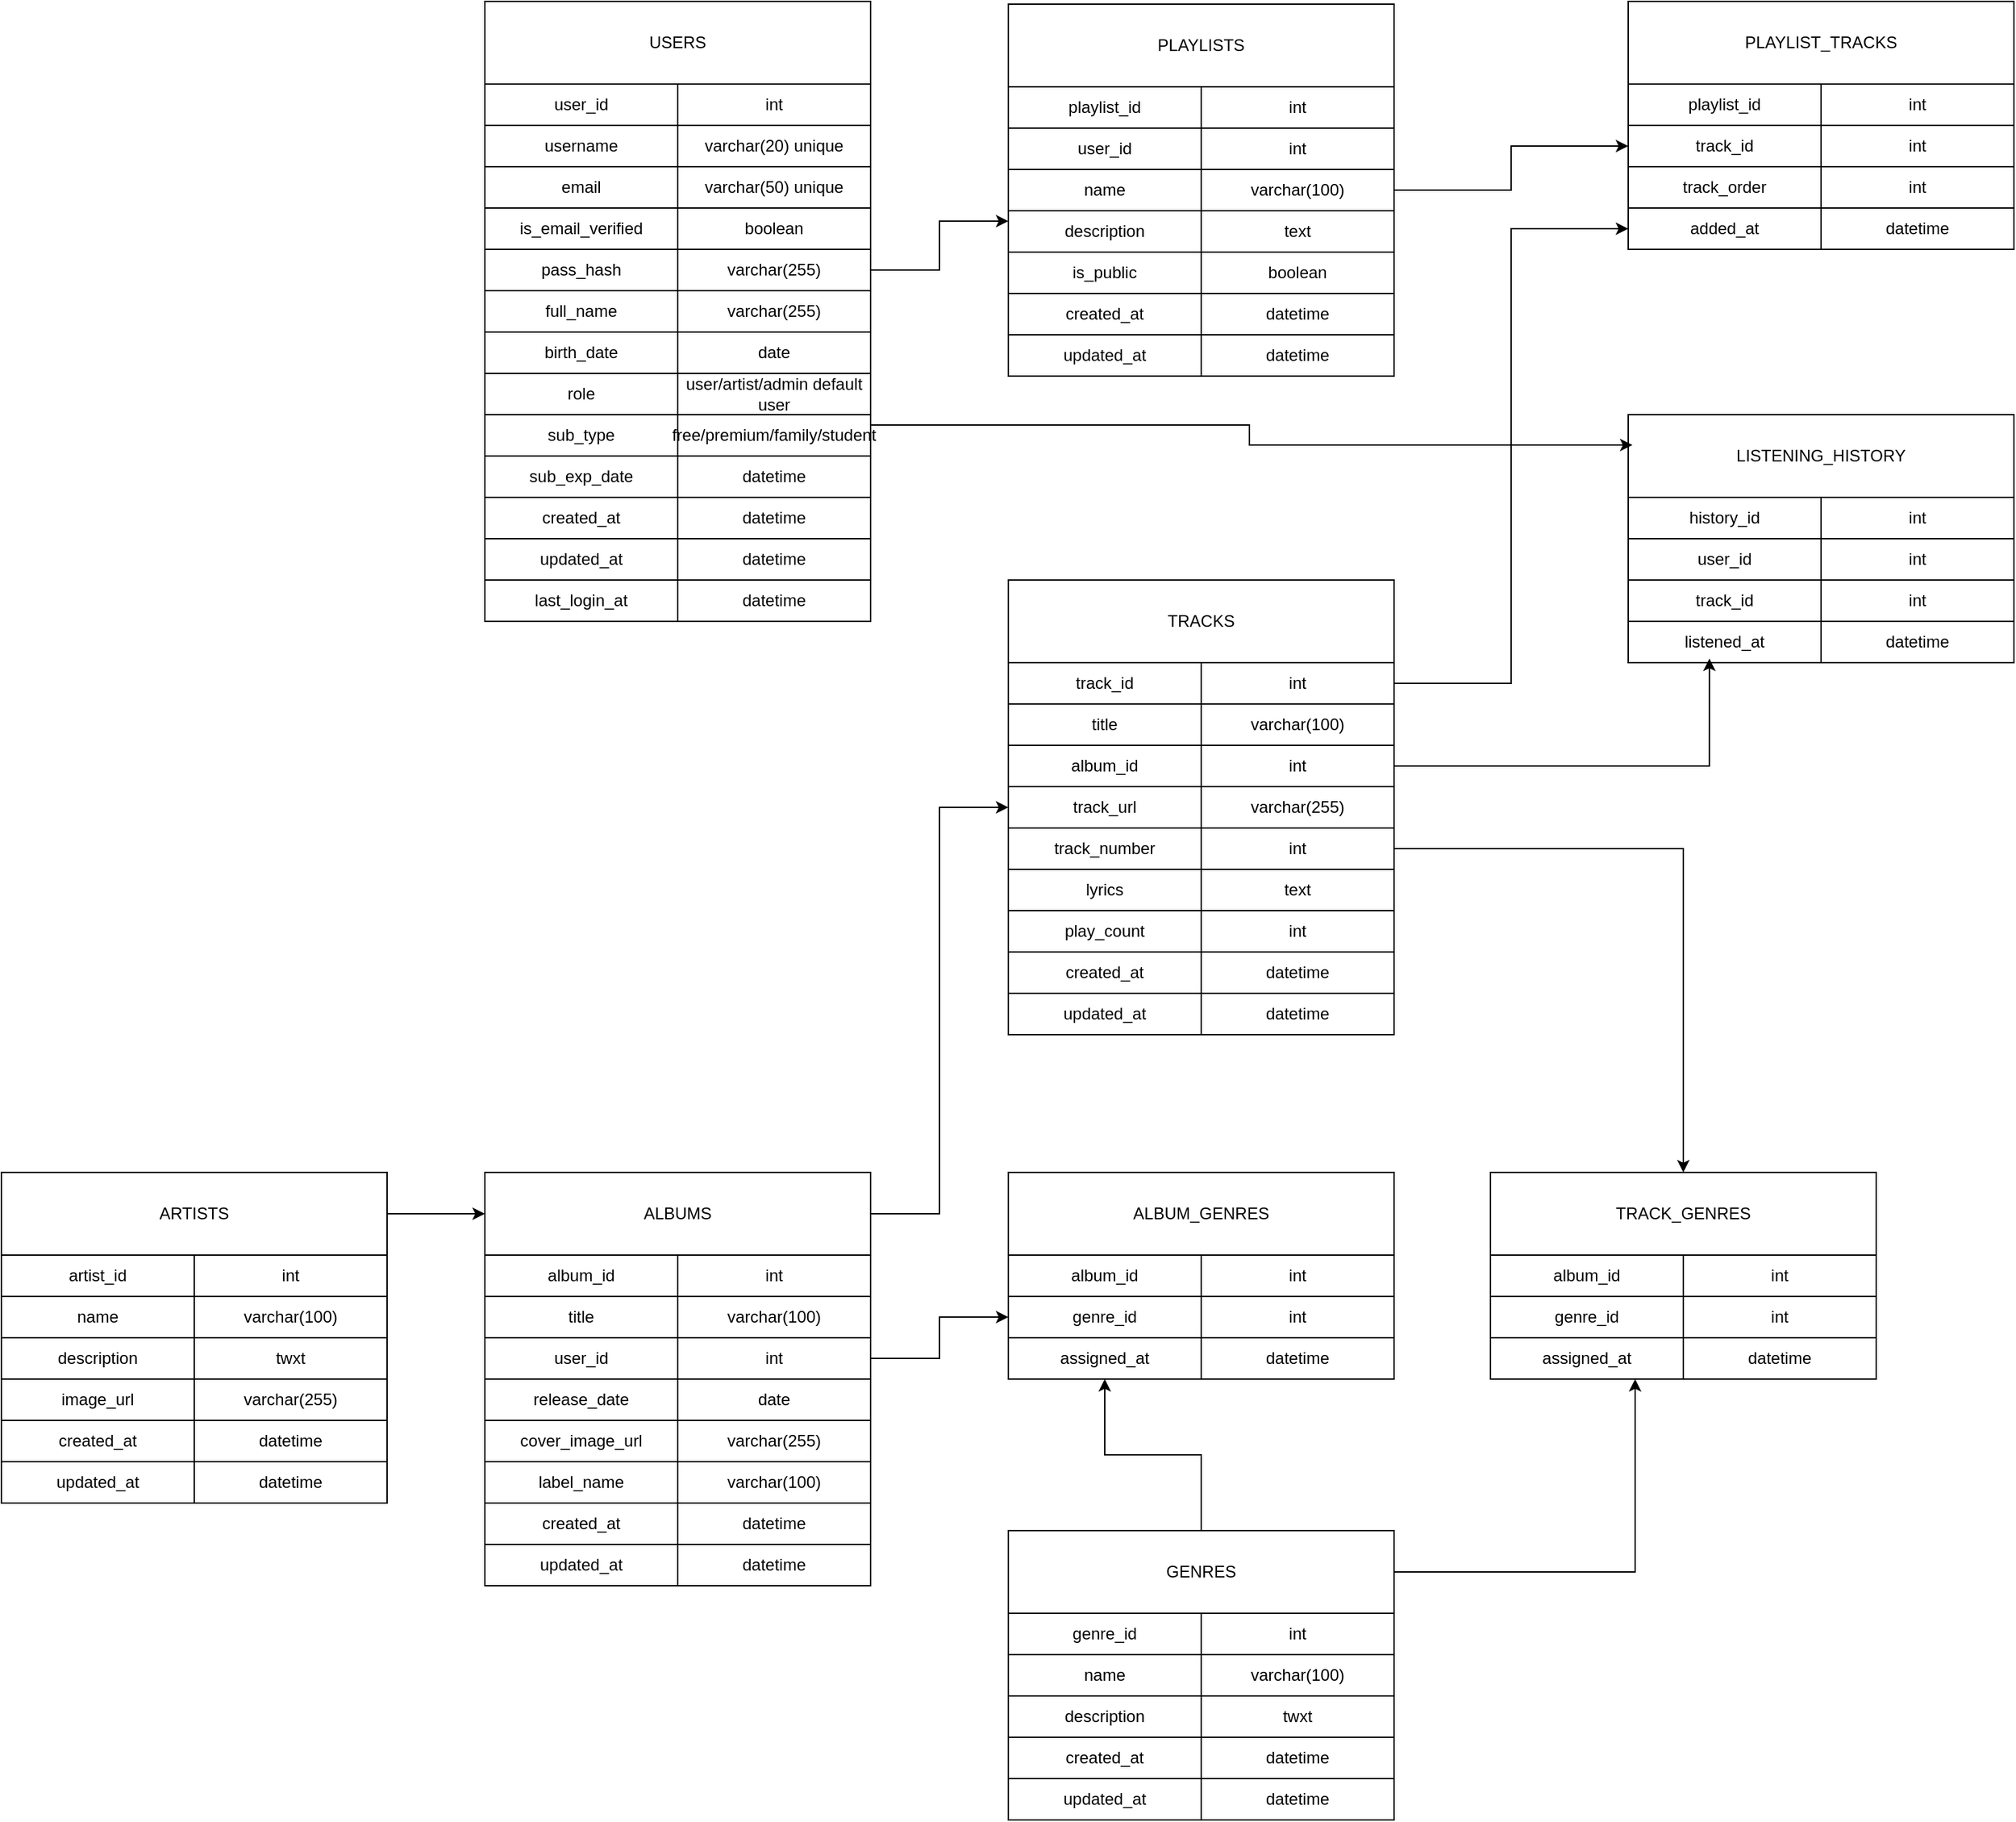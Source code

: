 <mxfile version="26.0.11">
  <diagram name="Page-1" id="0FGp888RiIDN-fnDwzNv">
    <mxGraphModel dx="2734" dy="790" grid="1" gridSize="10" guides="1" tooltips="1" connect="1" arrows="1" fold="1" page="1" pageScale="1" pageWidth="1200" pageHeight="2000" math="0" shadow="0">
      <root>
        <mxCell id="0" />
        <mxCell id="1" parent="0" />
        <mxCell id="s1hv6nC9QVHnc_bDwGfz-17" value="USERS" style="rounded=0;whiteSpace=wrap;html=1;" vertex="1" parent="1">
          <mxGeometry x="70" y="30" width="280" height="60" as="geometry" />
        </mxCell>
        <mxCell id="s1hv6nC9QVHnc_bDwGfz-19" value="user_id" style="rounded=0;whiteSpace=wrap;html=1;" vertex="1" parent="1">
          <mxGeometry x="70" y="90" width="140" height="30" as="geometry" />
        </mxCell>
        <mxCell id="s1hv6nC9QVHnc_bDwGfz-20" value="int" style="rounded=0;whiteSpace=wrap;html=1;" vertex="1" parent="1">
          <mxGeometry x="210" y="90" width="140" height="30" as="geometry" />
        </mxCell>
        <mxCell id="s1hv6nC9QVHnc_bDwGfz-21" value="username" style="rounded=0;whiteSpace=wrap;html=1;" vertex="1" parent="1">
          <mxGeometry x="70" y="120" width="140" height="30" as="geometry" />
        </mxCell>
        <mxCell id="s1hv6nC9QVHnc_bDwGfz-22" value="varchar(20) unique" style="rounded=0;whiteSpace=wrap;html=1;" vertex="1" parent="1">
          <mxGeometry x="210" y="120" width="140" height="30" as="geometry" />
        </mxCell>
        <mxCell id="s1hv6nC9QVHnc_bDwGfz-23" value="email" style="rounded=0;whiteSpace=wrap;html=1;" vertex="1" parent="1">
          <mxGeometry x="70" y="150" width="140" height="30" as="geometry" />
        </mxCell>
        <mxCell id="s1hv6nC9QVHnc_bDwGfz-24" value="varchar(50) unique" style="rounded=0;whiteSpace=wrap;html=1;" vertex="1" parent="1">
          <mxGeometry x="210" y="150" width="140" height="30" as="geometry" />
        </mxCell>
        <mxCell id="s1hv6nC9QVHnc_bDwGfz-25" value="pass_hash" style="rounded=0;whiteSpace=wrap;html=1;" vertex="1" parent="1">
          <mxGeometry x="70" y="210" width="140" height="30" as="geometry" />
        </mxCell>
        <mxCell id="s1hv6nC9QVHnc_bDwGfz-189" style="edgeStyle=orthogonalEdgeStyle;rounded=0;orthogonalLoop=1;jettySize=auto;html=1;entryX=0;entryY=0.25;entryDx=0;entryDy=0;" edge="1" parent="1" source="s1hv6nC9QVHnc_bDwGfz-26" target="s1hv6nC9QVHnc_bDwGfz-91">
          <mxGeometry relative="1" as="geometry" />
        </mxCell>
        <mxCell id="s1hv6nC9QVHnc_bDwGfz-26" value="varchar(255)" style="rounded=0;whiteSpace=wrap;html=1;" vertex="1" parent="1">
          <mxGeometry x="210" y="210" width="140" height="30" as="geometry" />
        </mxCell>
        <mxCell id="s1hv6nC9QVHnc_bDwGfz-27" value="full_name" style="rounded=0;whiteSpace=wrap;html=1;" vertex="1" parent="1">
          <mxGeometry x="70" y="240" width="140" height="30" as="geometry" />
        </mxCell>
        <mxCell id="s1hv6nC9QVHnc_bDwGfz-28" value="varchar(255)" style="rounded=0;whiteSpace=wrap;html=1;" vertex="1" parent="1">
          <mxGeometry x="210" y="240" width="140" height="30" as="geometry" />
        </mxCell>
        <mxCell id="s1hv6nC9QVHnc_bDwGfz-29" value="birth_date" style="rounded=0;whiteSpace=wrap;html=1;" vertex="1" parent="1">
          <mxGeometry x="70" y="270" width="140" height="30" as="geometry" />
        </mxCell>
        <mxCell id="s1hv6nC9QVHnc_bDwGfz-30" value="date" style="rounded=0;whiteSpace=wrap;html=1;" vertex="1" parent="1">
          <mxGeometry x="210" y="270" width="140" height="30" as="geometry" />
        </mxCell>
        <mxCell id="s1hv6nC9QVHnc_bDwGfz-31" value="role" style="rounded=0;whiteSpace=wrap;html=1;" vertex="1" parent="1">
          <mxGeometry x="70" y="300" width="140" height="30" as="geometry" />
        </mxCell>
        <mxCell id="s1hv6nC9QVHnc_bDwGfz-32" value="user/artist/admin default user" style="rounded=0;whiteSpace=wrap;html=1;" vertex="1" parent="1">
          <mxGeometry x="210" y="300" width="140" height="30" as="geometry" />
        </mxCell>
        <mxCell id="s1hv6nC9QVHnc_bDwGfz-33" value="sub_type" style="rounded=0;whiteSpace=wrap;html=1;" vertex="1" parent="1">
          <mxGeometry x="70" y="330" width="140" height="30" as="geometry" />
        </mxCell>
        <mxCell id="s1hv6nC9QVHnc_bDwGfz-34" value="free/premium/family/student" style="rounded=0;whiteSpace=wrap;html=1;" vertex="1" parent="1">
          <mxGeometry x="210" y="330" width="140" height="30" as="geometry" />
        </mxCell>
        <mxCell id="s1hv6nC9QVHnc_bDwGfz-35" value="is_email_verified" style="rounded=0;whiteSpace=wrap;html=1;" vertex="1" parent="1">
          <mxGeometry x="70" y="180" width="140" height="30" as="geometry" />
        </mxCell>
        <mxCell id="s1hv6nC9QVHnc_bDwGfz-36" value="boolean" style="rounded=0;whiteSpace=wrap;html=1;" vertex="1" parent="1">
          <mxGeometry x="210" y="180" width="140" height="30" as="geometry" />
        </mxCell>
        <mxCell id="s1hv6nC9QVHnc_bDwGfz-37" value="sub_exp_date" style="rounded=0;whiteSpace=wrap;html=1;" vertex="1" parent="1">
          <mxGeometry x="70" y="360" width="140" height="30" as="geometry" />
        </mxCell>
        <mxCell id="s1hv6nC9QVHnc_bDwGfz-38" value="datetime" style="rounded=0;whiteSpace=wrap;html=1;" vertex="1" parent="1">
          <mxGeometry x="210" y="360" width="140" height="30" as="geometry" />
        </mxCell>
        <mxCell id="s1hv6nC9QVHnc_bDwGfz-39" value="created_at" style="rounded=0;whiteSpace=wrap;html=1;" vertex="1" parent="1">
          <mxGeometry x="70" y="390" width="140" height="30" as="geometry" />
        </mxCell>
        <mxCell id="s1hv6nC9QVHnc_bDwGfz-40" value="datetime" style="rounded=0;whiteSpace=wrap;html=1;" vertex="1" parent="1">
          <mxGeometry x="210" y="390" width="140" height="30" as="geometry" />
        </mxCell>
        <mxCell id="s1hv6nC9QVHnc_bDwGfz-41" value="updated_at" style="rounded=0;whiteSpace=wrap;html=1;" vertex="1" parent="1">
          <mxGeometry x="70" y="420" width="140" height="30" as="geometry" />
        </mxCell>
        <mxCell id="s1hv6nC9QVHnc_bDwGfz-42" value="datetime" style="rounded=0;whiteSpace=wrap;html=1;" vertex="1" parent="1">
          <mxGeometry x="210" y="420" width="140" height="30" as="geometry" />
        </mxCell>
        <mxCell id="s1hv6nC9QVHnc_bDwGfz-43" value="last_login_at" style="rounded=0;whiteSpace=wrap;html=1;" vertex="1" parent="1">
          <mxGeometry x="70" y="450" width="140" height="30" as="geometry" />
        </mxCell>
        <mxCell id="s1hv6nC9QVHnc_bDwGfz-44" value="datetime" style="rounded=0;whiteSpace=wrap;html=1;" vertex="1" parent="1">
          <mxGeometry x="210" y="450" width="140" height="30" as="geometry" />
        </mxCell>
        <mxCell id="s1hv6nC9QVHnc_bDwGfz-45" value="TRACKS" style="rounded=0;whiteSpace=wrap;html=1;" vertex="1" parent="1">
          <mxGeometry x="450" y="450" width="280" height="60" as="geometry" />
        </mxCell>
        <mxCell id="s1hv6nC9QVHnc_bDwGfz-46" value="track_id" style="rounded=0;whiteSpace=wrap;html=1;" vertex="1" parent="1">
          <mxGeometry x="450" y="510" width="140" height="30" as="geometry" />
        </mxCell>
        <mxCell id="s1hv6nC9QVHnc_bDwGfz-191" style="edgeStyle=orthogonalEdgeStyle;rounded=0;orthogonalLoop=1;jettySize=auto;html=1;exitX=1;exitY=0.5;exitDx=0;exitDy=0;entryX=0;entryY=0.5;entryDx=0;entryDy=0;" edge="1" parent="1" source="s1hv6nC9QVHnc_bDwGfz-47" target="s1hv6nC9QVHnc_bDwGfz-104">
          <mxGeometry relative="1" as="geometry" />
        </mxCell>
        <mxCell id="s1hv6nC9QVHnc_bDwGfz-47" value="int" style="rounded=0;whiteSpace=wrap;html=1;" vertex="1" parent="1">
          <mxGeometry x="590" y="510" width="140" height="30" as="geometry" />
        </mxCell>
        <mxCell id="s1hv6nC9QVHnc_bDwGfz-48" value="title" style="rounded=0;whiteSpace=wrap;html=1;" vertex="1" parent="1">
          <mxGeometry x="450" y="540" width="140" height="30" as="geometry" />
        </mxCell>
        <mxCell id="s1hv6nC9QVHnc_bDwGfz-49" value="varchar(100)" style="rounded=0;whiteSpace=wrap;html=1;" vertex="1" parent="1">
          <mxGeometry x="590" y="540" width="140" height="30" as="geometry" />
        </mxCell>
        <mxCell id="s1hv6nC9QVHnc_bDwGfz-50" value="album_id" style="rounded=0;whiteSpace=wrap;html=1;" vertex="1" parent="1">
          <mxGeometry x="450" y="570" width="140" height="30" as="geometry" />
        </mxCell>
        <mxCell id="s1hv6nC9QVHnc_bDwGfz-51" value="int" style="rounded=0;whiteSpace=wrap;html=1;" vertex="1" parent="1">
          <mxGeometry x="590" y="570" width="140" height="30" as="geometry" />
        </mxCell>
        <mxCell id="s1hv6nC9QVHnc_bDwGfz-52" value="track_number" style="rounded=0;whiteSpace=wrap;html=1;" vertex="1" parent="1">
          <mxGeometry x="450" y="630" width="140" height="30" as="geometry" />
        </mxCell>
        <mxCell id="s1hv6nC9QVHnc_bDwGfz-193" style="edgeStyle=orthogonalEdgeStyle;rounded=0;orthogonalLoop=1;jettySize=auto;html=1;exitX=1;exitY=0.5;exitDx=0;exitDy=0;entryX=0.5;entryY=0;entryDx=0;entryDy=0;" edge="1" parent="1" source="s1hv6nC9QVHnc_bDwGfz-53" target="s1hv6nC9QVHnc_bDwGfz-182">
          <mxGeometry relative="1" as="geometry" />
        </mxCell>
        <mxCell id="s1hv6nC9QVHnc_bDwGfz-53" value="int" style="rounded=0;whiteSpace=wrap;html=1;" vertex="1" parent="1">
          <mxGeometry x="590" y="630" width="140" height="30" as="geometry" />
        </mxCell>
        <mxCell id="s1hv6nC9QVHnc_bDwGfz-54" value="lyrics" style="rounded=0;whiteSpace=wrap;html=1;" vertex="1" parent="1">
          <mxGeometry x="450" y="660" width="140" height="30" as="geometry" />
        </mxCell>
        <mxCell id="s1hv6nC9QVHnc_bDwGfz-55" value="text" style="rounded=0;whiteSpace=wrap;html=1;" vertex="1" parent="1">
          <mxGeometry x="590" y="660" width="140" height="30" as="geometry" />
        </mxCell>
        <mxCell id="s1hv6nC9QVHnc_bDwGfz-56" value="play_count" style="rounded=0;whiteSpace=wrap;html=1;" vertex="1" parent="1">
          <mxGeometry x="450" y="690" width="140" height="30" as="geometry" />
        </mxCell>
        <mxCell id="s1hv6nC9QVHnc_bDwGfz-57" value="int" style="rounded=0;whiteSpace=wrap;html=1;" vertex="1" parent="1">
          <mxGeometry x="590" y="690" width="140" height="30" as="geometry" />
        </mxCell>
        <mxCell id="s1hv6nC9QVHnc_bDwGfz-62" value="track_url" style="rounded=0;whiteSpace=wrap;html=1;" vertex="1" parent="1">
          <mxGeometry x="450" y="600" width="140" height="30" as="geometry" />
        </mxCell>
        <mxCell id="s1hv6nC9QVHnc_bDwGfz-63" value="varchar(255)" style="rounded=0;whiteSpace=wrap;html=1;" vertex="1" parent="1">
          <mxGeometry x="590" y="600" width="140" height="30" as="geometry" />
        </mxCell>
        <mxCell id="s1hv6nC9QVHnc_bDwGfz-66" value="created_at" style="rounded=0;whiteSpace=wrap;html=1;" vertex="1" parent="1">
          <mxGeometry x="450" y="720" width="140" height="30" as="geometry" />
        </mxCell>
        <mxCell id="s1hv6nC9QVHnc_bDwGfz-67" value="datetime" style="rounded=0;whiteSpace=wrap;html=1;" vertex="1" parent="1">
          <mxGeometry x="590" y="720" width="140" height="30" as="geometry" />
        </mxCell>
        <mxCell id="s1hv6nC9QVHnc_bDwGfz-68" value="updated_at" style="rounded=0;whiteSpace=wrap;html=1;" vertex="1" parent="1">
          <mxGeometry x="450" y="750" width="140" height="30" as="geometry" />
        </mxCell>
        <mxCell id="s1hv6nC9QVHnc_bDwGfz-69" value="datetime" style="rounded=0;whiteSpace=wrap;html=1;" vertex="1" parent="1">
          <mxGeometry x="590" y="750" width="140" height="30" as="geometry" />
        </mxCell>
        <mxCell id="s1hv6nC9QVHnc_bDwGfz-82" value="PLAYLISTS" style="rounded=0;whiteSpace=wrap;html=1;" vertex="1" parent="1">
          <mxGeometry x="450" y="32" width="280" height="60" as="geometry" />
        </mxCell>
        <mxCell id="s1hv6nC9QVHnc_bDwGfz-83" value="playlist_id" style="rounded=0;whiteSpace=wrap;html=1;" vertex="1" parent="1">
          <mxGeometry x="450" y="92" width="140" height="30" as="geometry" />
        </mxCell>
        <mxCell id="s1hv6nC9QVHnc_bDwGfz-84" value="int" style="rounded=0;whiteSpace=wrap;html=1;" vertex="1" parent="1">
          <mxGeometry x="590" y="92" width="140" height="30" as="geometry" />
        </mxCell>
        <mxCell id="s1hv6nC9QVHnc_bDwGfz-85" value="user_id" style="rounded=0;whiteSpace=wrap;html=1;" vertex="1" parent="1">
          <mxGeometry x="450" y="122" width="140" height="30" as="geometry" />
        </mxCell>
        <mxCell id="s1hv6nC9QVHnc_bDwGfz-86" value="int" style="rounded=0;whiteSpace=wrap;html=1;" vertex="1" parent="1">
          <mxGeometry x="590" y="122" width="140" height="30" as="geometry" />
        </mxCell>
        <mxCell id="s1hv6nC9QVHnc_bDwGfz-87" value="name" style="rounded=0;whiteSpace=wrap;html=1;" vertex="1" parent="1">
          <mxGeometry x="450" y="152" width="140" height="30" as="geometry" />
        </mxCell>
        <mxCell id="s1hv6nC9QVHnc_bDwGfz-190" style="edgeStyle=orthogonalEdgeStyle;rounded=0;orthogonalLoop=1;jettySize=auto;html=1;exitX=1;exitY=0.5;exitDx=0;exitDy=0;entryX=0;entryY=0.5;entryDx=0;entryDy=0;" edge="1" parent="1" source="s1hv6nC9QVHnc_bDwGfz-88" target="s1hv6nC9QVHnc_bDwGfz-100">
          <mxGeometry relative="1" as="geometry" />
        </mxCell>
        <mxCell id="s1hv6nC9QVHnc_bDwGfz-88" value="varchar(100)" style="rounded=0;whiteSpace=wrap;html=1;" vertex="1" parent="1">
          <mxGeometry x="590" y="152" width="140" height="30" as="geometry" />
        </mxCell>
        <mxCell id="s1hv6nC9QVHnc_bDwGfz-89" value="is_public" style="rounded=0;whiteSpace=wrap;html=1;" vertex="1" parent="1">
          <mxGeometry x="450" y="212" width="140" height="30" as="geometry" />
        </mxCell>
        <mxCell id="s1hv6nC9QVHnc_bDwGfz-90" value="boolean" style="rounded=0;whiteSpace=wrap;html=1;" vertex="1" parent="1">
          <mxGeometry x="590" y="212" width="140" height="30" as="geometry" />
        </mxCell>
        <mxCell id="s1hv6nC9QVHnc_bDwGfz-91" value="description" style="rounded=0;whiteSpace=wrap;html=1;" vertex="1" parent="1">
          <mxGeometry x="450" y="182" width="140" height="30" as="geometry" />
        </mxCell>
        <mxCell id="s1hv6nC9QVHnc_bDwGfz-92" value="text" style="rounded=0;whiteSpace=wrap;html=1;" vertex="1" parent="1">
          <mxGeometry x="590" y="182" width="140" height="30" as="geometry" />
        </mxCell>
        <mxCell id="s1hv6nC9QVHnc_bDwGfz-93" value="created_at" style="rounded=0;whiteSpace=wrap;html=1;" vertex="1" parent="1">
          <mxGeometry x="450" y="242" width="140" height="30" as="geometry" />
        </mxCell>
        <mxCell id="s1hv6nC9QVHnc_bDwGfz-94" value="datetime" style="rounded=0;whiteSpace=wrap;html=1;" vertex="1" parent="1">
          <mxGeometry x="590" y="242" width="140" height="30" as="geometry" />
        </mxCell>
        <mxCell id="s1hv6nC9QVHnc_bDwGfz-95" value="updated_at" style="rounded=0;whiteSpace=wrap;html=1;" vertex="1" parent="1">
          <mxGeometry x="450" y="272" width="140" height="30" as="geometry" />
        </mxCell>
        <mxCell id="s1hv6nC9QVHnc_bDwGfz-96" value="datetime" style="rounded=0;whiteSpace=wrap;html=1;" vertex="1" parent="1">
          <mxGeometry x="590" y="272" width="140" height="30" as="geometry" />
        </mxCell>
        <mxCell id="s1hv6nC9QVHnc_bDwGfz-97" value="PLAYLIST_TRACKS" style="rounded=0;whiteSpace=wrap;html=1;" vertex="1" parent="1">
          <mxGeometry x="900" y="30" width="280" height="60" as="geometry" />
        </mxCell>
        <mxCell id="s1hv6nC9QVHnc_bDwGfz-98" value="playlist_id" style="rounded=0;whiteSpace=wrap;html=1;" vertex="1" parent="1">
          <mxGeometry x="900" y="90" width="140" height="30" as="geometry" />
        </mxCell>
        <mxCell id="s1hv6nC9QVHnc_bDwGfz-99" value="int" style="rounded=0;whiteSpace=wrap;html=1;" vertex="1" parent="1">
          <mxGeometry x="1040" y="90" width="140" height="30" as="geometry" />
        </mxCell>
        <mxCell id="s1hv6nC9QVHnc_bDwGfz-100" value="track_id" style="rounded=0;whiteSpace=wrap;html=1;" vertex="1" parent="1">
          <mxGeometry x="900" y="120" width="140" height="30" as="geometry" />
        </mxCell>
        <mxCell id="s1hv6nC9QVHnc_bDwGfz-101" value="int" style="rounded=0;whiteSpace=wrap;html=1;" vertex="1" parent="1">
          <mxGeometry x="1040" y="120" width="140" height="30" as="geometry" />
        </mxCell>
        <mxCell id="s1hv6nC9QVHnc_bDwGfz-102" value="track_order" style="rounded=0;whiteSpace=wrap;html=1;" vertex="1" parent="1">
          <mxGeometry x="900" y="150" width="140" height="30" as="geometry" />
        </mxCell>
        <mxCell id="s1hv6nC9QVHnc_bDwGfz-103" value="int" style="rounded=0;whiteSpace=wrap;html=1;" vertex="1" parent="1">
          <mxGeometry x="1040" y="150" width="140" height="30" as="geometry" />
        </mxCell>
        <mxCell id="s1hv6nC9QVHnc_bDwGfz-104" value="added_at" style="rounded=0;whiteSpace=wrap;html=1;" vertex="1" parent="1">
          <mxGeometry x="900" y="180" width="140" height="30" as="geometry" />
        </mxCell>
        <mxCell id="s1hv6nC9QVHnc_bDwGfz-105" value="datetime" style="rounded=0;whiteSpace=wrap;html=1;" vertex="1" parent="1">
          <mxGeometry x="1040" y="180" width="140" height="30" as="geometry" />
        </mxCell>
        <mxCell id="s1hv6nC9QVHnc_bDwGfz-113" value="LISTENING_HISTORY" style="rounded=0;whiteSpace=wrap;html=1;" vertex="1" parent="1">
          <mxGeometry x="900" y="330" width="280" height="60" as="geometry" />
        </mxCell>
        <mxCell id="s1hv6nC9QVHnc_bDwGfz-114" value="history_id" style="rounded=0;whiteSpace=wrap;html=1;" vertex="1" parent="1">
          <mxGeometry x="900" y="390" width="140" height="30" as="geometry" />
        </mxCell>
        <mxCell id="s1hv6nC9QVHnc_bDwGfz-115" value="int" style="rounded=0;whiteSpace=wrap;html=1;" vertex="1" parent="1">
          <mxGeometry x="1040" y="390" width="140" height="30" as="geometry" />
        </mxCell>
        <mxCell id="s1hv6nC9QVHnc_bDwGfz-116" value="user_id" style="rounded=0;whiteSpace=wrap;html=1;" vertex="1" parent="1">
          <mxGeometry x="900" y="420" width="140" height="30" as="geometry" />
        </mxCell>
        <mxCell id="s1hv6nC9QVHnc_bDwGfz-117" value="int" style="rounded=0;whiteSpace=wrap;html=1;" vertex="1" parent="1">
          <mxGeometry x="1040" y="420" width="140" height="30" as="geometry" />
        </mxCell>
        <mxCell id="s1hv6nC9QVHnc_bDwGfz-118" value="track_id" style="rounded=0;whiteSpace=wrap;html=1;" vertex="1" parent="1">
          <mxGeometry x="900" y="450" width="140" height="30" as="geometry" />
        </mxCell>
        <mxCell id="s1hv6nC9QVHnc_bDwGfz-119" value="int" style="rounded=0;whiteSpace=wrap;html=1;" vertex="1" parent="1">
          <mxGeometry x="1040" y="450" width="140" height="30" as="geometry" />
        </mxCell>
        <mxCell id="s1hv6nC9QVHnc_bDwGfz-122" value="listened_at" style="rounded=0;whiteSpace=wrap;html=1;" vertex="1" parent="1">
          <mxGeometry x="900" y="480" width="140" height="30" as="geometry" />
        </mxCell>
        <mxCell id="s1hv6nC9QVHnc_bDwGfz-123" value="datetime" style="rounded=0;whiteSpace=wrap;html=1;" vertex="1" parent="1">
          <mxGeometry x="1040" y="480" width="140" height="30" as="geometry" />
        </mxCell>
        <mxCell id="s1hv6nC9QVHnc_bDwGfz-197" style="edgeStyle=orthogonalEdgeStyle;rounded=0;orthogonalLoop=1;jettySize=auto;html=1;exitX=1;exitY=0.5;exitDx=0;exitDy=0;entryX=0;entryY=0.5;entryDx=0;entryDy=0;" edge="1" parent="1" source="s1hv6nC9QVHnc_bDwGfz-124" target="s1hv6nC9QVHnc_bDwGfz-145">
          <mxGeometry relative="1" as="geometry" />
        </mxCell>
        <mxCell id="s1hv6nC9QVHnc_bDwGfz-124" value="ARTISTS" style="rounded=0;whiteSpace=wrap;html=1;" vertex="1" parent="1">
          <mxGeometry x="-281" y="880" width="280" height="60" as="geometry" />
        </mxCell>
        <mxCell id="s1hv6nC9QVHnc_bDwGfz-125" value="artist_id" style="rounded=0;whiteSpace=wrap;html=1;" vertex="1" parent="1">
          <mxGeometry x="-281" y="940" width="140" height="30" as="geometry" />
        </mxCell>
        <mxCell id="s1hv6nC9QVHnc_bDwGfz-126" value="int" style="rounded=0;whiteSpace=wrap;html=1;" vertex="1" parent="1">
          <mxGeometry x="-141" y="940" width="140" height="30" as="geometry" />
        </mxCell>
        <mxCell id="s1hv6nC9QVHnc_bDwGfz-127" value="name" style="rounded=0;whiteSpace=wrap;html=1;" vertex="1" parent="1">
          <mxGeometry x="-281" y="970" width="140" height="30" as="geometry" />
        </mxCell>
        <mxCell id="s1hv6nC9QVHnc_bDwGfz-128" value="varchar(100)" style="rounded=0;whiteSpace=wrap;html=1;" vertex="1" parent="1">
          <mxGeometry x="-141" y="970" width="140" height="30" as="geometry" />
        </mxCell>
        <mxCell id="s1hv6nC9QVHnc_bDwGfz-129" value="description" style="rounded=0;whiteSpace=wrap;html=1;" vertex="1" parent="1">
          <mxGeometry x="-281" y="1000" width="140" height="30" as="geometry" />
        </mxCell>
        <mxCell id="s1hv6nC9QVHnc_bDwGfz-130" value="twxt" style="rounded=0;whiteSpace=wrap;html=1;" vertex="1" parent="1">
          <mxGeometry x="-141" y="1000" width="140" height="30" as="geometry" />
        </mxCell>
        <mxCell id="s1hv6nC9QVHnc_bDwGfz-131" value="image_url" style="rounded=0;whiteSpace=wrap;html=1;" vertex="1" parent="1">
          <mxGeometry x="-281" y="1030" width="140" height="30" as="geometry" />
        </mxCell>
        <mxCell id="s1hv6nC9QVHnc_bDwGfz-132" value="varchar(255)" style="rounded=0;whiteSpace=wrap;html=1;" vertex="1" parent="1">
          <mxGeometry x="-141" y="1030" width="140" height="30" as="geometry" />
        </mxCell>
        <mxCell id="s1hv6nC9QVHnc_bDwGfz-141" value="created_at" style="rounded=0;whiteSpace=wrap;html=1;" vertex="1" parent="1">
          <mxGeometry x="-281" y="1060" width="140" height="30" as="geometry" />
        </mxCell>
        <mxCell id="s1hv6nC9QVHnc_bDwGfz-142" value="datetime" style="rounded=0;whiteSpace=wrap;html=1;" vertex="1" parent="1">
          <mxGeometry x="-141" y="1060" width="140" height="30" as="geometry" />
        </mxCell>
        <mxCell id="s1hv6nC9QVHnc_bDwGfz-143" value="updated_at" style="rounded=0;whiteSpace=wrap;html=1;" vertex="1" parent="1">
          <mxGeometry x="-281" y="1090" width="140" height="30" as="geometry" />
        </mxCell>
        <mxCell id="s1hv6nC9QVHnc_bDwGfz-144" value="datetime" style="rounded=0;whiteSpace=wrap;html=1;" vertex="1" parent="1">
          <mxGeometry x="-141" y="1090" width="140" height="30" as="geometry" />
        </mxCell>
        <mxCell id="s1hv6nC9QVHnc_bDwGfz-195" style="edgeStyle=orthogonalEdgeStyle;rounded=0;orthogonalLoop=1;jettySize=auto;html=1;exitX=1;exitY=0.5;exitDx=0;exitDy=0;entryX=0;entryY=0.5;entryDx=0;entryDy=0;" edge="1" parent="1" source="s1hv6nC9QVHnc_bDwGfz-145" target="s1hv6nC9QVHnc_bDwGfz-62">
          <mxGeometry relative="1" as="geometry" />
        </mxCell>
        <mxCell id="s1hv6nC9QVHnc_bDwGfz-145" value="ALBUMS" style="rounded=0;whiteSpace=wrap;html=1;" vertex="1" parent="1">
          <mxGeometry x="70" y="880" width="280" height="60" as="geometry" />
        </mxCell>
        <mxCell id="s1hv6nC9QVHnc_bDwGfz-146" value="album_id" style="rounded=0;whiteSpace=wrap;html=1;" vertex="1" parent="1">
          <mxGeometry x="70" y="940" width="140" height="30" as="geometry" />
        </mxCell>
        <mxCell id="s1hv6nC9QVHnc_bDwGfz-147" value="int" style="rounded=0;whiteSpace=wrap;html=1;" vertex="1" parent="1">
          <mxGeometry x="210" y="940" width="140" height="30" as="geometry" />
        </mxCell>
        <mxCell id="s1hv6nC9QVHnc_bDwGfz-148" value="title" style="rounded=0;whiteSpace=wrap;html=1;" vertex="1" parent="1">
          <mxGeometry x="70" y="970" width="140" height="30" as="geometry" />
        </mxCell>
        <mxCell id="s1hv6nC9QVHnc_bDwGfz-149" value="varchar(100)" style="rounded=0;whiteSpace=wrap;html=1;" vertex="1" parent="1">
          <mxGeometry x="210" y="970" width="140" height="30" as="geometry" />
        </mxCell>
        <mxCell id="s1hv6nC9QVHnc_bDwGfz-150" value="user_id" style="rounded=0;whiteSpace=wrap;html=1;" vertex="1" parent="1">
          <mxGeometry x="70" y="1000" width="140" height="30" as="geometry" />
        </mxCell>
        <mxCell id="s1hv6nC9QVHnc_bDwGfz-196" style="edgeStyle=orthogonalEdgeStyle;rounded=0;orthogonalLoop=1;jettySize=auto;html=1;exitX=1;exitY=0.5;exitDx=0;exitDy=0;entryX=0;entryY=0.5;entryDx=0;entryDy=0;" edge="1" parent="1" source="s1hv6nC9QVHnc_bDwGfz-151" target="s1hv6nC9QVHnc_bDwGfz-178">
          <mxGeometry relative="1" as="geometry" />
        </mxCell>
        <mxCell id="s1hv6nC9QVHnc_bDwGfz-151" value="int" style="rounded=0;whiteSpace=wrap;html=1;" vertex="1" parent="1">
          <mxGeometry x="210" y="1000" width="140" height="30" as="geometry" />
        </mxCell>
        <mxCell id="s1hv6nC9QVHnc_bDwGfz-152" value="release_date" style="rounded=0;whiteSpace=wrap;html=1;" vertex="1" parent="1">
          <mxGeometry x="70" y="1030" width="140" height="30" as="geometry" />
        </mxCell>
        <mxCell id="s1hv6nC9QVHnc_bDwGfz-153" value="date" style="rounded=0;whiteSpace=wrap;html=1;" vertex="1" parent="1">
          <mxGeometry x="210" y="1030" width="140" height="30" as="geometry" />
        </mxCell>
        <mxCell id="s1hv6nC9QVHnc_bDwGfz-154" value="created_at" style="rounded=0;whiteSpace=wrap;html=1;" vertex="1" parent="1">
          <mxGeometry x="70" y="1120" width="140" height="30" as="geometry" />
        </mxCell>
        <mxCell id="s1hv6nC9QVHnc_bDwGfz-155" value="datetime" style="rounded=0;whiteSpace=wrap;html=1;" vertex="1" parent="1">
          <mxGeometry x="210" y="1120" width="140" height="30" as="geometry" />
        </mxCell>
        <mxCell id="s1hv6nC9QVHnc_bDwGfz-156" value="updated_at" style="rounded=0;whiteSpace=wrap;html=1;" vertex="1" parent="1">
          <mxGeometry x="70" y="1150" width="140" height="30" as="geometry" />
        </mxCell>
        <mxCell id="s1hv6nC9QVHnc_bDwGfz-157" value="datetime" style="rounded=0;whiteSpace=wrap;html=1;" vertex="1" parent="1">
          <mxGeometry x="210" y="1150" width="140" height="30" as="geometry" />
        </mxCell>
        <mxCell id="s1hv6nC9QVHnc_bDwGfz-158" value="cover_image_url" style="rounded=0;whiteSpace=wrap;html=1;" vertex="1" parent="1">
          <mxGeometry x="70" y="1060" width="140" height="30" as="geometry" />
        </mxCell>
        <mxCell id="s1hv6nC9QVHnc_bDwGfz-159" value="varchar(255)" style="rounded=0;whiteSpace=wrap;html=1;" vertex="1" parent="1">
          <mxGeometry x="210" y="1060" width="140" height="30" as="geometry" />
        </mxCell>
        <mxCell id="s1hv6nC9QVHnc_bDwGfz-160" value="label_name" style="rounded=0;whiteSpace=wrap;html=1;" vertex="1" parent="1">
          <mxGeometry x="70" y="1090" width="140" height="30" as="geometry" />
        </mxCell>
        <mxCell id="s1hv6nC9QVHnc_bDwGfz-161" value="varchar(100)" style="rounded=0;whiteSpace=wrap;html=1;" vertex="1" parent="1">
          <mxGeometry x="210" y="1090" width="140" height="30" as="geometry" />
        </mxCell>
        <mxCell id="s1hv6nC9QVHnc_bDwGfz-198" style="edgeStyle=orthogonalEdgeStyle;rounded=0;orthogonalLoop=1;jettySize=auto;html=1;exitX=0.5;exitY=0;exitDx=0;exitDy=0;" edge="1" parent="1" source="s1hv6nC9QVHnc_bDwGfz-162" target="s1hv6nC9QVHnc_bDwGfz-180">
          <mxGeometry relative="1" as="geometry" />
        </mxCell>
        <mxCell id="s1hv6nC9QVHnc_bDwGfz-199" style="edgeStyle=orthogonalEdgeStyle;rounded=0;orthogonalLoop=1;jettySize=auto;html=1;exitX=1;exitY=0.5;exitDx=0;exitDy=0;entryX=0.75;entryY=1;entryDx=0;entryDy=0;" edge="1" parent="1" source="s1hv6nC9QVHnc_bDwGfz-162" target="s1hv6nC9QVHnc_bDwGfz-187">
          <mxGeometry relative="1" as="geometry" />
        </mxCell>
        <mxCell id="s1hv6nC9QVHnc_bDwGfz-162" value="GENRES" style="rounded=0;whiteSpace=wrap;html=1;" vertex="1" parent="1">
          <mxGeometry x="450" y="1140" width="280" height="60" as="geometry" />
        </mxCell>
        <mxCell id="s1hv6nC9QVHnc_bDwGfz-163" value="genre_id" style="rounded=0;whiteSpace=wrap;html=1;" vertex="1" parent="1">
          <mxGeometry x="450" y="1200" width="140" height="30" as="geometry" />
        </mxCell>
        <mxCell id="s1hv6nC9QVHnc_bDwGfz-164" value="int" style="rounded=0;whiteSpace=wrap;html=1;" vertex="1" parent="1">
          <mxGeometry x="590" y="1200" width="140" height="30" as="geometry" />
        </mxCell>
        <mxCell id="s1hv6nC9QVHnc_bDwGfz-165" value="name" style="rounded=0;whiteSpace=wrap;html=1;" vertex="1" parent="1">
          <mxGeometry x="450" y="1230" width="140" height="30" as="geometry" />
        </mxCell>
        <mxCell id="s1hv6nC9QVHnc_bDwGfz-166" value="varchar(100)" style="rounded=0;whiteSpace=wrap;html=1;" vertex="1" parent="1">
          <mxGeometry x="590" y="1230" width="140" height="30" as="geometry" />
        </mxCell>
        <mxCell id="s1hv6nC9QVHnc_bDwGfz-167" value="description" style="rounded=0;whiteSpace=wrap;html=1;" vertex="1" parent="1">
          <mxGeometry x="450" y="1260" width="140" height="30" as="geometry" />
        </mxCell>
        <mxCell id="s1hv6nC9QVHnc_bDwGfz-168" value="twxt" style="rounded=0;whiteSpace=wrap;html=1;" vertex="1" parent="1">
          <mxGeometry x="590" y="1260" width="140" height="30" as="geometry" />
        </mxCell>
        <mxCell id="s1hv6nC9QVHnc_bDwGfz-171" value="created_at" style="rounded=0;whiteSpace=wrap;html=1;" vertex="1" parent="1">
          <mxGeometry x="450" y="1290" width="140" height="30" as="geometry" />
        </mxCell>
        <mxCell id="s1hv6nC9QVHnc_bDwGfz-172" value="datetime" style="rounded=0;whiteSpace=wrap;html=1;" vertex="1" parent="1">
          <mxGeometry x="590" y="1290" width="140" height="30" as="geometry" />
        </mxCell>
        <mxCell id="s1hv6nC9QVHnc_bDwGfz-173" value="updated_at" style="rounded=0;whiteSpace=wrap;html=1;" vertex="1" parent="1">
          <mxGeometry x="450" y="1320" width="140" height="30" as="geometry" />
        </mxCell>
        <mxCell id="s1hv6nC9QVHnc_bDwGfz-174" value="datetime" style="rounded=0;whiteSpace=wrap;html=1;" vertex="1" parent="1">
          <mxGeometry x="590" y="1320" width="140" height="30" as="geometry" />
        </mxCell>
        <mxCell id="s1hv6nC9QVHnc_bDwGfz-175" value="ALBUM_GENRES" style="rounded=0;whiteSpace=wrap;html=1;" vertex="1" parent="1">
          <mxGeometry x="450" y="880" width="280" height="60" as="geometry" />
        </mxCell>
        <mxCell id="s1hv6nC9QVHnc_bDwGfz-176" value="album_id" style="rounded=0;whiteSpace=wrap;html=1;" vertex="1" parent="1">
          <mxGeometry x="450" y="940" width="140" height="30" as="geometry" />
        </mxCell>
        <mxCell id="s1hv6nC9QVHnc_bDwGfz-177" value="int" style="rounded=0;whiteSpace=wrap;html=1;" vertex="1" parent="1">
          <mxGeometry x="590" y="940" width="140" height="30" as="geometry" />
        </mxCell>
        <mxCell id="s1hv6nC9QVHnc_bDwGfz-178" value="genre_id" style="rounded=0;whiteSpace=wrap;html=1;" vertex="1" parent="1">
          <mxGeometry x="450" y="970" width="140" height="30" as="geometry" />
        </mxCell>
        <mxCell id="s1hv6nC9QVHnc_bDwGfz-179" value="int" style="rounded=0;whiteSpace=wrap;html=1;" vertex="1" parent="1">
          <mxGeometry x="590" y="970" width="140" height="30" as="geometry" />
        </mxCell>
        <mxCell id="s1hv6nC9QVHnc_bDwGfz-180" value="assigned_at" style="rounded=0;whiteSpace=wrap;html=1;" vertex="1" parent="1">
          <mxGeometry x="450" y="1000" width="140" height="30" as="geometry" />
        </mxCell>
        <mxCell id="s1hv6nC9QVHnc_bDwGfz-181" value="datetime" style="rounded=0;whiteSpace=wrap;html=1;" vertex="1" parent="1">
          <mxGeometry x="590" y="1000" width="140" height="30" as="geometry" />
        </mxCell>
        <mxCell id="s1hv6nC9QVHnc_bDwGfz-182" value="TRACK_GENRES" style="rounded=0;whiteSpace=wrap;html=1;" vertex="1" parent="1">
          <mxGeometry x="800" y="880" width="280" height="60" as="geometry" />
        </mxCell>
        <mxCell id="s1hv6nC9QVHnc_bDwGfz-183" value="album_id" style="rounded=0;whiteSpace=wrap;html=1;" vertex="1" parent="1">
          <mxGeometry x="800" y="940" width="140" height="30" as="geometry" />
        </mxCell>
        <mxCell id="s1hv6nC9QVHnc_bDwGfz-184" value="int" style="rounded=0;whiteSpace=wrap;html=1;" vertex="1" parent="1">
          <mxGeometry x="940" y="940" width="140" height="30" as="geometry" />
        </mxCell>
        <mxCell id="s1hv6nC9QVHnc_bDwGfz-185" value="genre_id" style="rounded=0;whiteSpace=wrap;html=1;" vertex="1" parent="1">
          <mxGeometry x="800" y="970" width="140" height="30" as="geometry" />
        </mxCell>
        <mxCell id="s1hv6nC9QVHnc_bDwGfz-186" value="int" style="rounded=0;whiteSpace=wrap;html=1;" vertex="1" parent="1">
          <mxGeometry x="940" y="970" width="140" height="30" as="geometry" />
        </mxCell>
        <mxCell id="s1hv6nC9QVHnc_bDwGfz-187" value="assigned_at" style="rounded=0;whiteSpace=wrap;html=1;" vertex="1" parent="1">
          <mxGeometry x="800" y="1000" width="140" height="30" as="geometry" />
        </mxCell>
        <mxCell id="s1hv6nC9QVHnc_bDwGfz-188" value="datetime" style="rounded=0;whiteSpace=wrap;html=1;" vertex="1" parent="1">
          <mxGeometry x="940" y="1000" width="140" height="30" as="geometry" />
        </mxCell>
        <mxCell id="s1hv6nC9QVHnc_bDwGfz-192" style="edgeStyle=orthogonalEdgeStyle;rounded=0;orthogonalLoop=1;jettySize=auto;html=1;exitX=1;exitY=0.5;exitDx=0;exitDy=0;entryX=0.421;entryY=0.9;entryDx=0;entryDy=0;entryPerimeter=0;" edge="1" parent="1" source="s1hv6nC9QVHnc_bDwGfz-51" target="s1hv6nC9QVHnc_bDwGfz-122">
          <mxGeometry relative="1" as="geometry" />
        </mxCell>
        <mxCell id="s1hv6nC9QVHnc_bDwGfz-194" style="edgeStyle=orthogonalEdgeStyle;rounded=0;orthogonalLoop=1;jettySize=auto;html=1;exitX=1;exitY=0.25;exitDx=0;exitDy=0;entryX=0.011;entryY=0.367;entryDx=0;entryDy=0;entryPerimeter=0;" edge="1" parent="1" source="s1hv6nC9QVHnc_bDwGfz-34" target="s1hv6nC9QVHnc_bDwGfz-113">
          <mxGeometry relative="1" as="geometry" />
        </mxCell>
      </root>
    </mxGraphModel>
  </diagram>
</mxfile>

